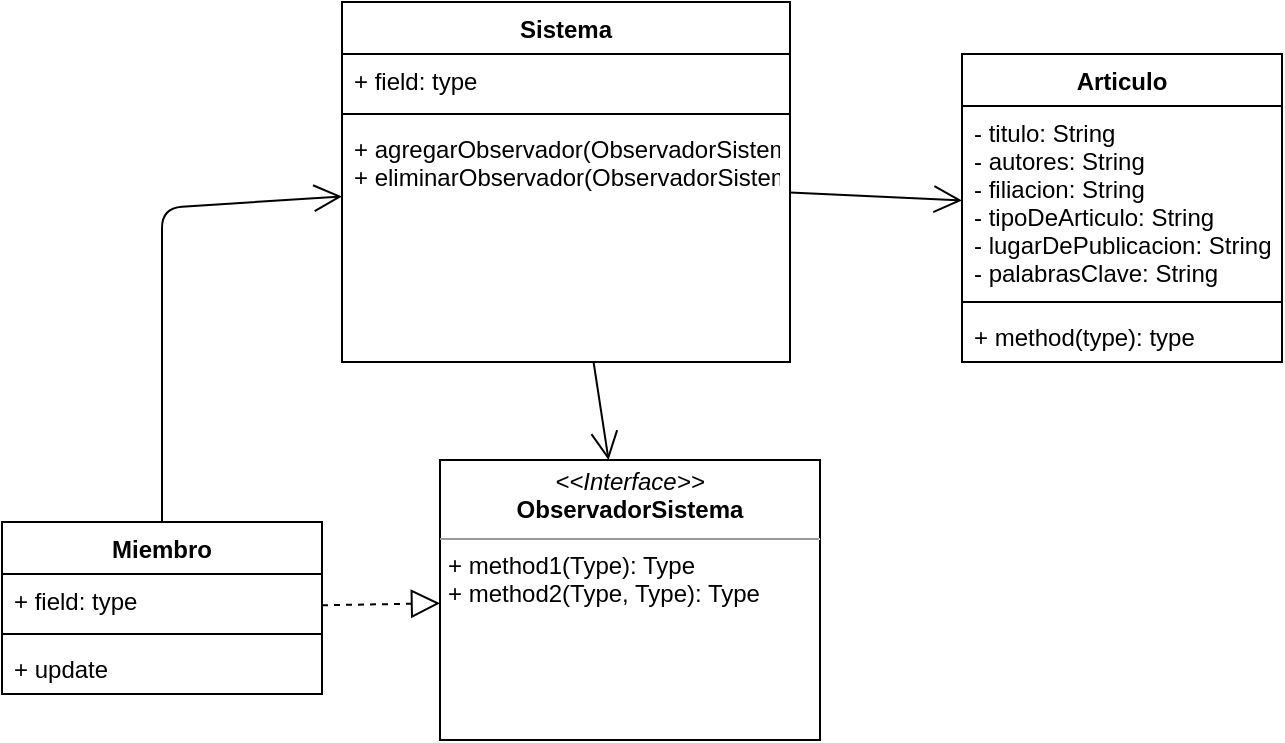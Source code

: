 <mxfile version="13.0.3" type="device"><diagram id="4FrY6kdQWXHyDWcL3Bb4" name="Page-1"><mxGraphModel dx="862" dy="510" grid="1" gridSize="10" guides="1" tooltips="1" connect="1" arrows="1" fold="1" page="1" pageScale="1" pageWidth="827" pageHeight="1169" math="0" shadow="0"><root><mxCell id="0"/><mxCell id="1" parent="0"/><mxCell id="Hq6v79iNrmT2dl0AnTtI-1" value="Miembro" style="swimlane;fontStyle=1;align=center;verticalAlign=top;childLayout=stackLayout;horizontal=1;startSize=26;horizontalStack=0;resizeParent=1;resizeParentMax=0;resizeLast=0;collapsible=1;marginBottom=0;" vertex="1" parent="1"><mxGeometry x="100" y="400" width="160" height="86" as="geometry"/></mxCell><mxCell id="Hq6v79iNrmT2dl0AnTtI-2" value="+ field: type" style="text;strokeColor=none;fillColor=none;align=left;verticalAlign=top;spacingLeft=4;spacingRight=4;overflow=hidden;rotatable=0;points=[[0,0.5],[1,0.5]];portConstraint=eastwest;" vertex="1" parent="Hq6v79iNrmT2dl0AnTtI-1"><mxGeometry y="26" width="160" height="26" as="geometry"/></mxCell><mxCell id="Hq6v79iNrmT2dl0AnTtI-3" value="" style="line;strokeWidth=1;fillColor=none;align=left;verticalAlign=middle;spacingTop=-1;spacingLeft=3;spacingRight=3;rotatable=0;labelPosition=right;points=[];portConstraint=eastwest;" vertex="1" parent="Hq6v79iNrmT2dl0AnTtI-1"><mxGeometry y="52" width="160" height="8" as="geometry"/></mxCell><mxCell id="Hq6v79iNrmT2dl0AnTtI-4" value="+ update" style="text;strokeColor=none;fillColor=none;align=left;verticalAlign=top;spacingLeft=4;spacingRight=4;overflow=hidden;rotatable=0;points=[[0,0.5],[1,0.5]];portConstraint=eastwest;" vertex="1" parent="Hq6v79iNrmT2dl0AnTtI-1"><mxGeometry y="60" width="160" height="26" as="geometry"/></mxCell><mxCell id="Hq6v79iNrmT2dl0AnTtI-9" value="Sistema" style="swimlane;fontStyle=1;align=center;verticalAlign=top;childLayout=stackLayout;horizontal=1;startSize=26;horizontalStack=0;resizeParent=1;resizeParentMax=0;resizeLast=0;collapsible=1;marginBottom=0;" vertex="1" parent="1"><mxGeometry x="270" y="140" width="224" height="180" as="geometry"/></mxCell><mxCell id="Hq6v79iNrmT2dl0AnTtI-10" value="+ field: type" style="text;strokeColor=none;fillColor=none;align=left;verticalAlign=top;spacingLeft=4;spacingRight=4;overflow=hidden;rotatable=0;points=[[0,0.5],[1,0.5]];portConstraint=eastwest;" vertex="1" parent="Hq6v79iNrmT2dl0AnTtI-9"><mxGeometry y="26" width="224" height="26" as="geometry"/></mxCell><mxCell id="Hq6v79iNrmT2dl0AnTtI-11" value="" style="line;strokeWidth=1;fillColor=none;align=left;verticalAlign=middle;spacingTop=-1;spacingLeft=3;spacingRight=3;rotatable=0;labelPosition=right;points=[];portConstraint=eastwest;" vertex="1" parent="Hq6v79iNrmT2dl0AnTtI-9"><mxGeometry y="52" width="224" height="8" as="geometry"/></mxCell><mxCell id="Hq6v79iNrmT2dl0AnTtI-12" value="+ agregarObservador(ObservadorSistema): void&#10;+ eliminarObservador(ObservadorSistema): void&#10;" style="text;strokeColor=none;fillColor=none;align=left;verticalAlign=top;spacingLeft=4;spacingRight=4;overflow=hidden;rotatable=0;points=[[0,0.5],[1,0.5]];portConstraint=eastwest;" vertex="1" parent="Hq6v79iNrmT2dl0AnTtI-9"><mxGeometry y="60" width="224" height="120" as="geometry"/></mxCell><mxCell id="Hq6v79iNrmT2dl0AnTtI-13" value="&lt;p style=&quot;margin: 0px ; margin-top: 4px ; text-align: center&quot;&gt;&lt;i&gt;&amp;lt;&amp;lt;Interface&amp;gt;&amp;gt;&lt;/i&gt;&lt;br&gt;&lt;b&gt;ObservadorSistema&lt;/b&gt;&lt;/p&gt;&lt;hr size=&quot;1&quot;&gt;&lt;p style=&quot;margin: 0px ; margin-left: 4px&quot;&gt;+ method1(Type): Type&lt;br&gt;+ method2(Type, Type): Type&lt;/p&gt;" style="verticalAlign=top;align=left;overflow=fill;fontSize=12;fontFamily=Helvetica;html=1;" vertex="1" parent="1"><mxGeometry x="319" y="369" width="190" height="140" as="geometry"/></mxCell><mxCell id="Hq6v79iNrmT2dl0AnTtI-14" value="" style="endArrow=block;dashed=1;endFill=0;endSize=12;html=1;" edge="1" parent="1" source="Hq6v79iNrmT2dl0AnTtI-1" target="Hq6v79iNrmT2dl0AnTtI-13"><mxGeometry width="160" relative="1" as="geometry"><mxPoint x="380" y="420" as="sourcePoint"/><mxPoint x="540" y="420" as="targetPoint"/></mxGeometry></mxCell><mxCell id="Hq6v79iNrmT2dl0AnTtI-15" value="" style="endArrow=open;endFill=1;endSize=12;html=1;" edge="1" parent="1" source="Hq6v79iNrmT2dl0AnTtI-9" target="Hq6v79iNrmT2dl0AnTtI-13"><mxGeometry width="160" relative="1" as="geometry"><mxPoint x="50" y="180" as="sourcePoint"/><mxPoint x="210" y="180" as="targetPoint"/></mxGeometry></mxCell><mxCell id="Hq6v79iNrmT2dl0AnTtI-16" value="" style="endArrow=open;endFill=1;endSize=12;html=1;" edge="1" parent="1" source="Hq6v79iNrmT2dl0AnTtI-9" target="Hq6v79iNrmT2dl0AnTtI-5"><mxGeometry width="160" relative="1" as="geometry"><mxPoint x="380" y="420" as="sourcePoint"/><mxPoint x="540" y="420" as="targetPoint"/></mxGeometry></mxCell><mxCell id="Hq6v79iNrmT2dl0AnTtI-5" value="Articulo&#10;" style="swimlane;fontStyle=1;align=center;verticalAlign=top;childLayout=stackLayout;horizontal=1;startSize=26;horizontalStack=0;resizeParent=1;resizeParentMax=0;resizeLast=0;collapsible=1;marginBottom=0;" vertex="1" parent="1"><mxGeometry x="580" y="166" width="160" height="154" as="geometry"/></mxCell><mxCell id="Hq6v79iNrmT2dl0AnTtI-6" value="- titulo: String&#10;- autores: String&#10;- filiacion: String&#10;- tipoDeArticulo: String&#10;- lugarDePublicacion: String&#10;- palabrasClave: String" style="text;strokeColor=none;fillColor=none;align=left;verticalAlign=top;spacingLeft=4;spacingRight=4;overflow=hidden;rotatable=0;points=[[0,0.5],[1,0.5]];portConstraint=eastwest;" vertex="1" parent="Hq6v79iNrmT2dl0AnTtI-5"><mxGeometry y="26" width="160" height="94" as="geometry"/></mxCell><mxCell id="Hq6v79iNrmT2dl0AnTtI-7" value="" style="line;strokeWidth=1;fillColor=none;align=left;verticalAlign=middle;spacingTop=-1;spacingLeft=3;spacingRight=3;rotatable=0;labelPosition=right;points=[];portConstraint=eastwest;" vertex="1" parent="Hq6v79iNrmT2dl0AnTtI-5"><mxGeometry y="120" width="160" height="8" as="geometry"/></mxCell><mxCell id="Hq6v79iNrmT2dl0AnTtI-8" value="+ method(type): type" style="text;strokeColor=none;fillColor=none;align=left;verticalAlign=top;spacingLeft=4;spacingRight=4;overflow=hidden;rotatable=0;points=[[0,0.5],[1,0.5]];portConstraint=eastwest;" vertex="1" parent="Hq6v79iNrmT2dl0AnTtI-5"><mxGeometry y="128" width="160" height="26" as="geometry"/></mxCell><mxCell id="Hq6v79iNrmT2dl0AnTtI-17" value="" style="endArrow=open;endFill=1;endSize=12;html=1;" edge="1" parent="1" source="Hq6v79iNrmT2dl0AnTtI-1" target="Hq6v79iNrmT2dl0AnTtI-9"><mxGeometry width="160" relative="1" as="geometry"><mxPoint x="80" y="210" as="sourcePoint"/><mxPoint x="240" y="210" as="targetPoint"/><Array as="points"><mxPoint x="180" y="243"/></Array></mxGeometry></mxCell></root></mxGraphModel></diagram></mxfile>